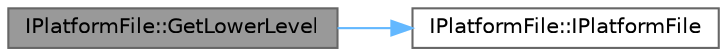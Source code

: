 digraph "IPlatformFile::GetLowerLevel"
{
 // INTERACTIVE_SVG=YES
 // LATEX_PDF_SIZE
  bgcolor="transparent";
  edge [fontname=Helvetica,fontsize=10,labelfontname=Helvetica,labelfontsize=10];
  node [fontname=Helvetica,fontsize=10,shape=box,height=0.2,width=0.4];
  rankdir="LR";
  Node1 [id="Node000001",label="IPlatformFile::GetLowerLevel",height=0.2,width=0.4,color="gray40", fillcolor="grey60", style="filled", fontcolor="black",tooltip="Gets the platform file wrapped by this file."];
  Node1 -> Node2 [id="edge1_Node000001_Node000002",color="steelblue1",style="solid",tooltip=" "];
  Node2 [id="Node000002",label="IPlatformFile::IPlatformFile",height=0.2,width=0.4,color="grey40", fillcolor="white", style="filled",URL="$de/d1e/classIPlatformFile.html#a2ff22d186bb3612a45497e63ec9d11c0",tooltip="Constructor/Destructor."];
}
